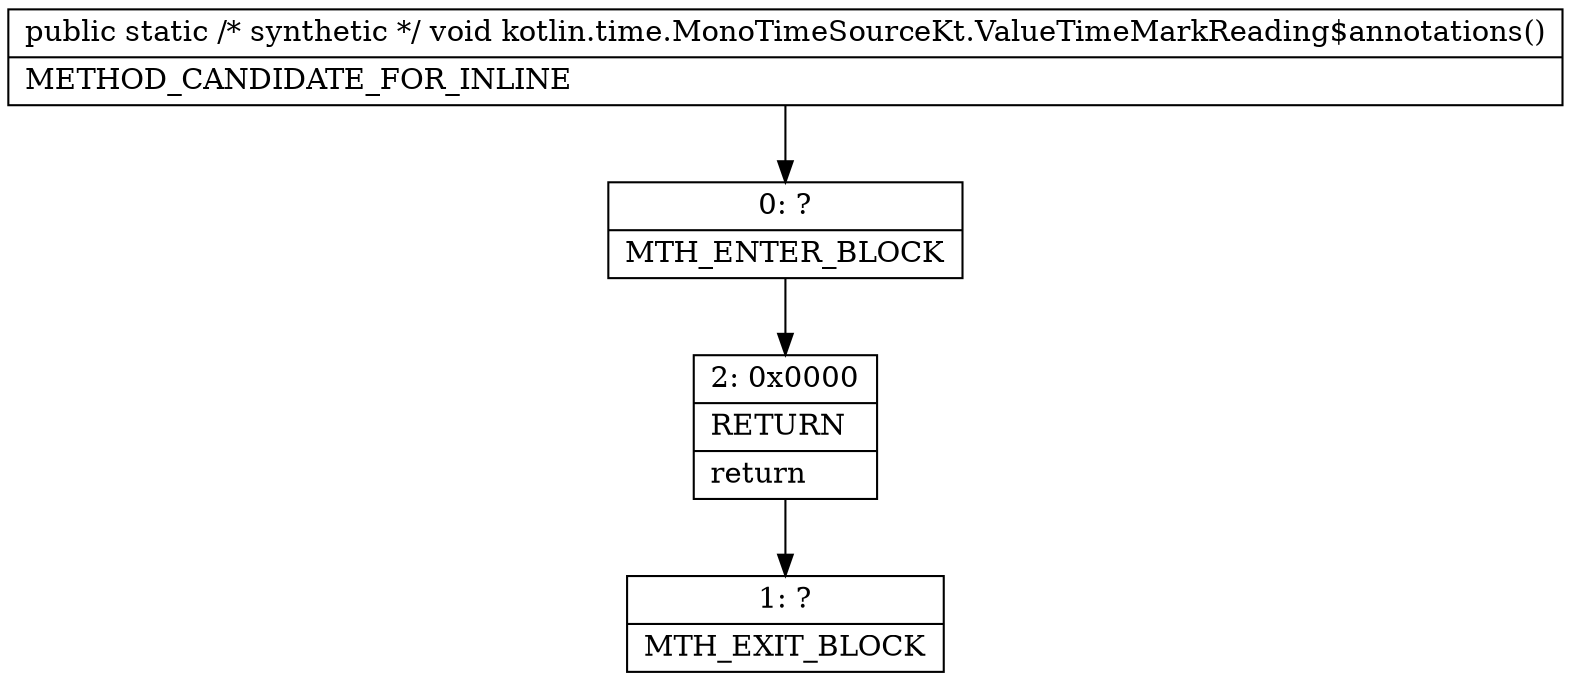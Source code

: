 digraph "CFG forkotlin.time.MonoTimeSourceKt.ValueTimeMarkReading$annotations()V" {
Node_0 [shape=record,label="{0\:\ ?|MTH_ENTER_BLOCK\l}"];
Node_2 [shape=record,label="{2\:\ 0x0000|RETURN\l|return\l}"];
Node_1 [shape=record,label="{1\:\ ?|MTH_EXIT_BLOCK\l}"];
MethodNode[shape=record,label="{public static \/* synthetic *\/ void kotlin.time.MonoTimeSourceKt.ValueTimeMarkReading$annotations()  | METHOD_CANDIDATE_FOR_INLINE\l}"];
MethodNode -> Node_0;Node_0 -> Node_2;
Node_2 -> Node_1;
}

